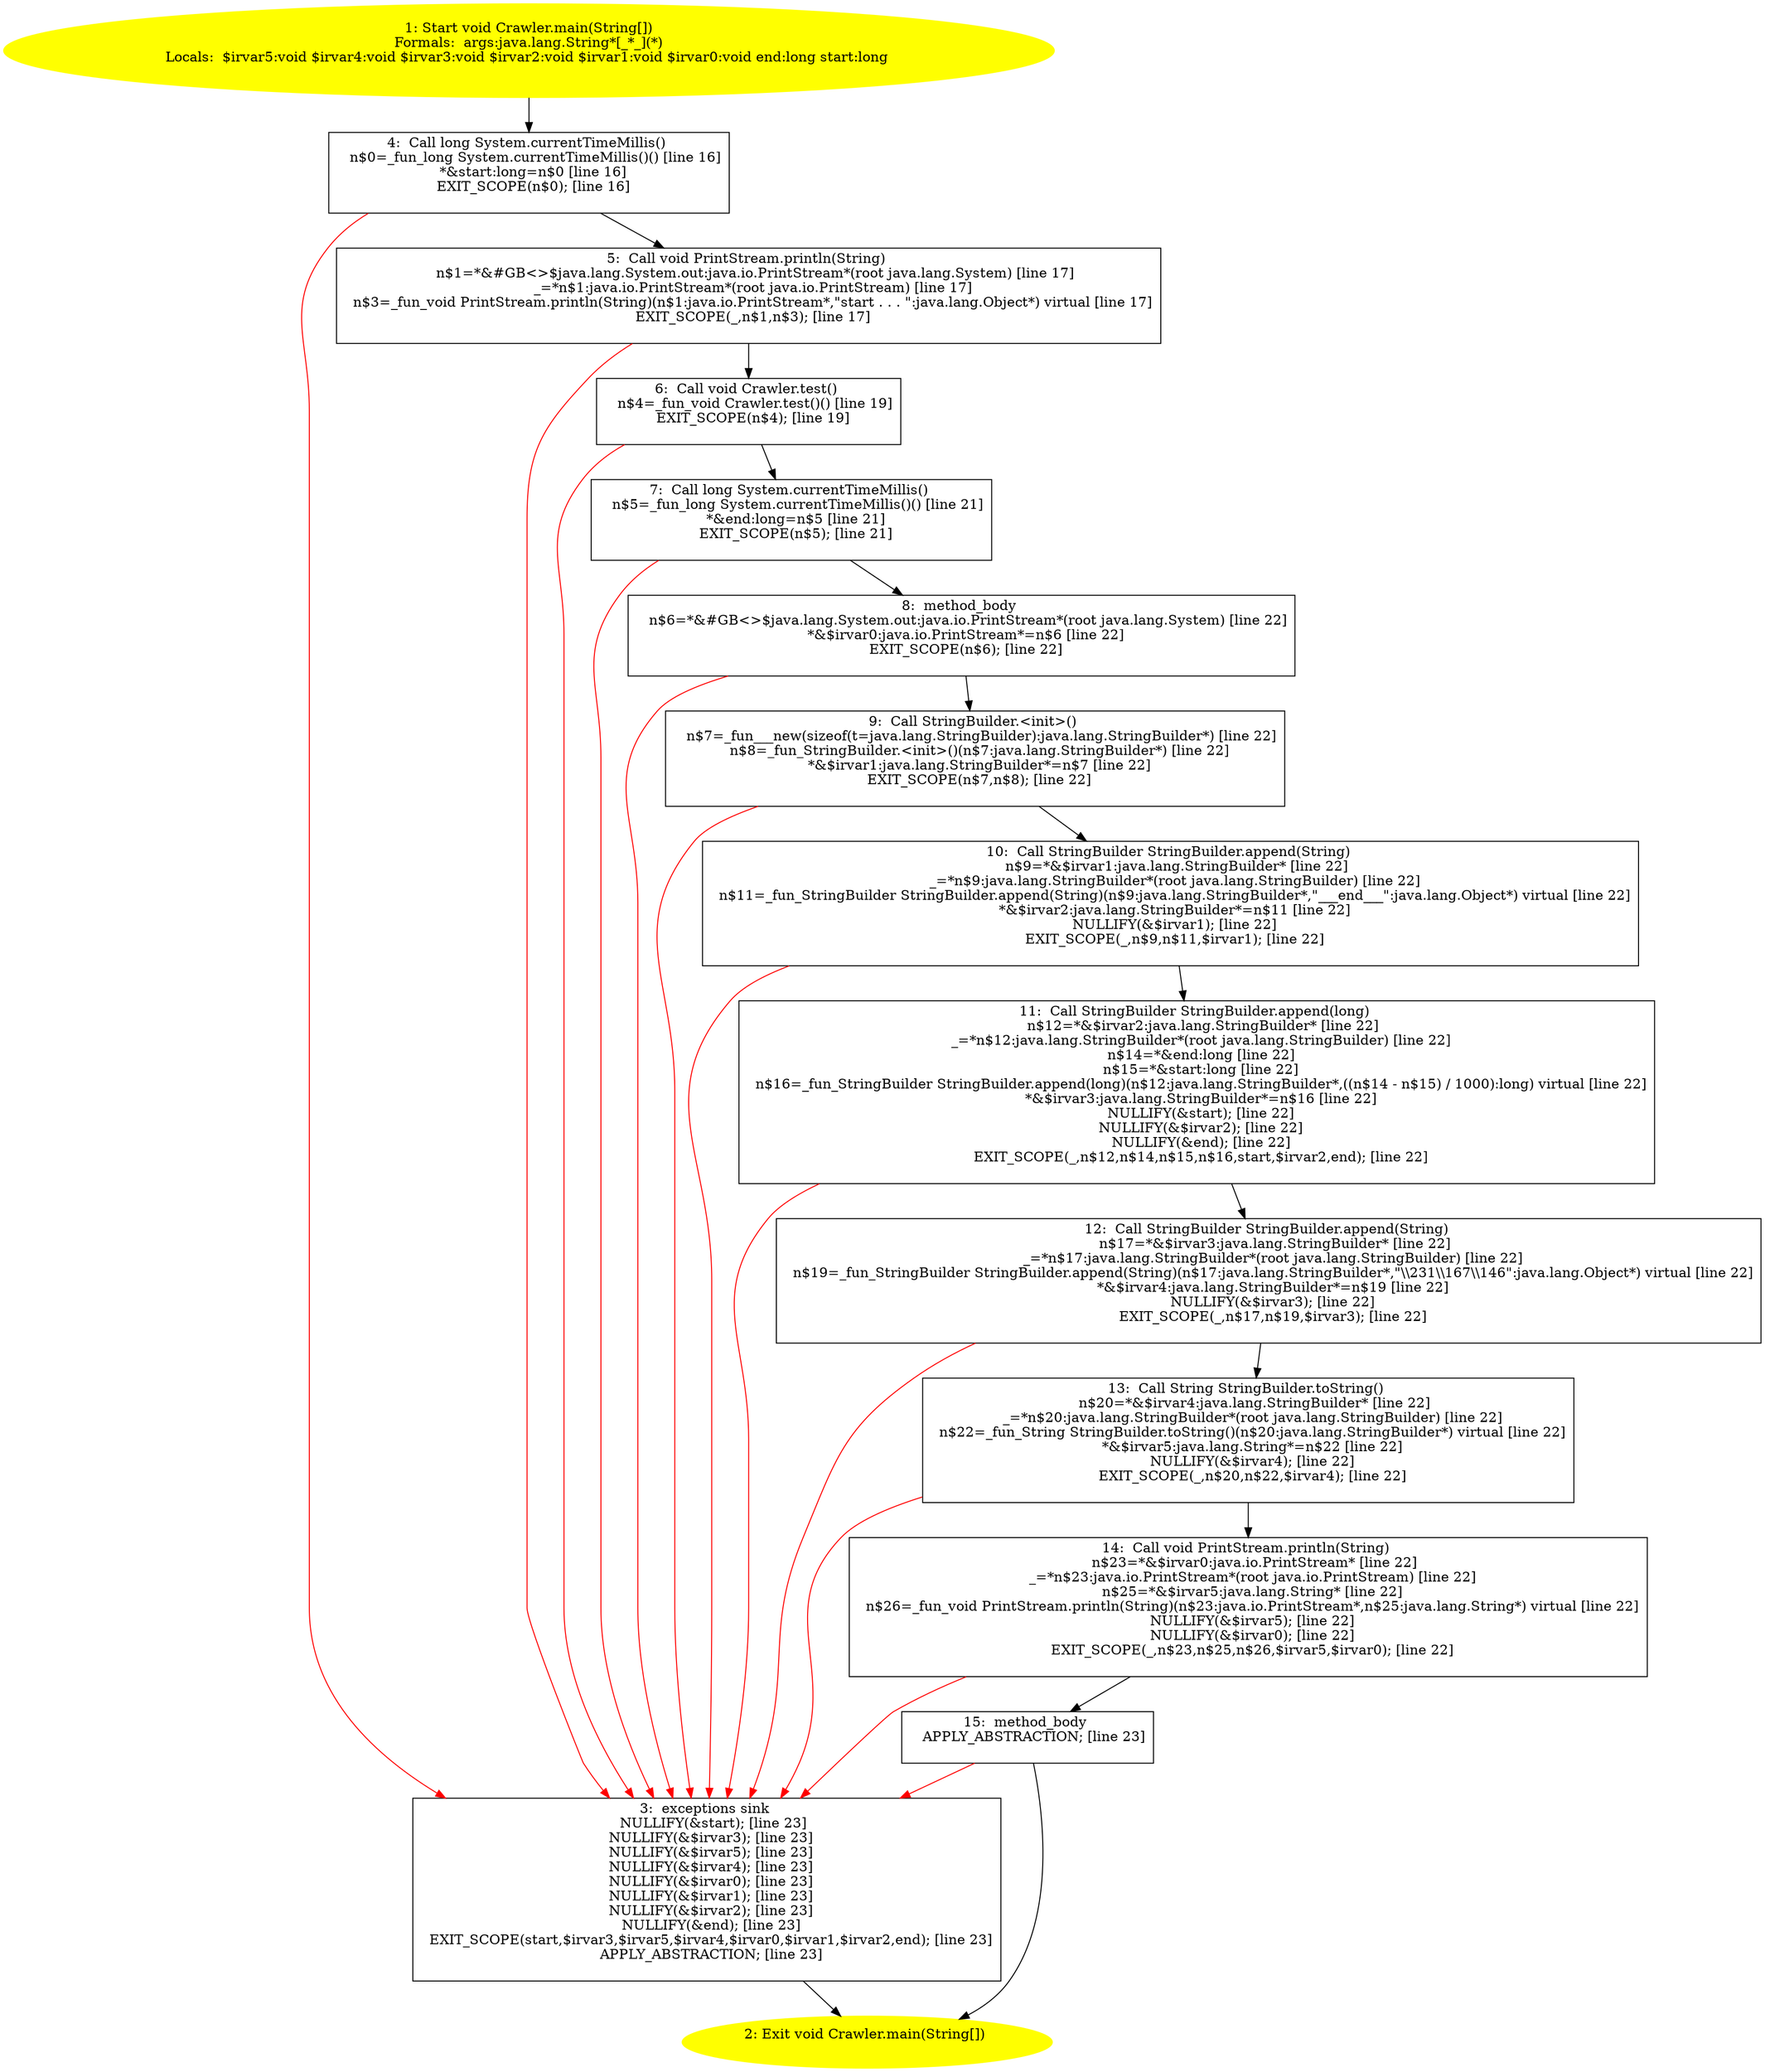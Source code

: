 /* @generated */
digraph cfg {
"com.dulishuo.jituo.offer.Crawler.main(java.lang.String[]):void.dcc4db38571d0e42360d89c2d684b1b4_1" [label="1: Start void Crawler.main(String[])\nFormals:  args:java.lang.String*[_*_](*)\nLocals:  $irvar5:void $irvar4:void $irvar3:void $irvar2:void $irvar1:void $irvar0:void end:long start:long \n  " color=yellow style=filled]
	

	 "com.dulishuo.jituo.offer.Crawler.main(java.lang.String[]):void.dcc4db38571d0e42360d89c2d684b1b4_1" -> "com.dulishuo.jituo.offer.Crawler.main(java.lang.String[]):void.dcc4db38571d0e42360d89c2d684b1b4_4" ;
"com.dulishuo.jituo.offer.Crawler.main(java.lang.String[]):void.dcc4db38571d0e42360d89c2d684b1b4_2" [label="2: Exit void Crawler.main(String[]) \n  " color=yellow style=filled]
	

"com.dulishuo.jituo.offer.Crawler.main(java.lang.String[]):void.dcc4db38571d0e42360d89c2d684b1b4_3" [label="3:  exceptions sink \n   NULLIFY(&start); [line 23]\n  NULLIFY(&$irvar3); [line 23]\n  NULLIFY(&$irvar5); [line 23]\n  NULLIFY(&$irvar4); [line 23]\n  NULLIFY(&$irvar0); [line 23]\n  NULLIFY(&$irvar1); [line 23]\n  NULLIFY(&$irvar2); [line 23]\n  NULLIFY(&end); [line 23]\n  EXIT_SCOPE(start,$irvar3,$irvar5,$irvar4,$irvar0,$irvar1,$irvar2,end); [line 23]\n  APPLY_ABSTRACTION; [line 23]\n " shape="box"]
	

	 "com.dulishuo.jituo.offer.Crawler.main(java.lang.String[]):void.dcc4db38571d0e42360d89c2d684b1b4_3" -> "com.dulishuo.jituo.offer.Crawler.main(java.lang.String[]):void.dcc4db38571d0e42360d89c2d684b1b4_2" ;
"com.dulishuo.jituo.offer.Crawler.main(java.lang.String[]):void.dcc4db38571d0e42360d89c2d684b1b4_4" [label="4:  Call long System.currentTimeMillis() \n   n$0=_fun_long System.currentTimeMillis()() [line 16]\n  *&start:long=n$0 [line 16]\n  EXIT_SCOPE(n$0); [line 16]\n " shape="box"]
	

	 "com.dulishuo.jituo.offer.Crawler.main(java.lang.String[]):void.dcc4db38571d0e42360d89c2d684b1b4_4" -> "com.dulishuo.jituo.offer.Crawler.main(java.lang.String[]):void.dcc4db38571d0e42360d89c2d684b1b4_5" ;
	 "com.dulishuo.jituo.offer.Crawler.main(java.lang.String[]):void.dcc4db38571d0e42360d89c2d684b1b4_4" -> "com.dulishuo.jituo.offer.Crawler.main(java.lang.String[]):void.dcc4db38571d0e42360d89c2d684b1b4_3" [color="red" ];
"com.dulishuo.jituo.offer.Crawler.main(java.lang.String[]):void.dcc4db38571d0e42360d89c2d684b1b4_5" [label="5:  Call void PrintStream.println(String) \n   n$1=*&#GB<>$java.lang.System.out:java.io.PrintStream*(root java.lang.System) [line 17]\n  _=*n$1:java.io.PrintStream*(root java.io.PrintStream) [line 17]\n  n$3=_fun_void PrintStream.println(String)(n$1:java.io.PrintStream*,\"start . . . \":java.lang.Object*) virtual [line 17]\n  EXIT_SCOPE(_,n$1,n$3); [line 17]\n " shape="box"]
	

	 "com.dulishuo.jituo.offer.Crawler.main(java.lang.String[]):void.dcc4db38571d0e42360d89c2d684b1b4_5" -> "com.dulishuo.jituo.offer.Crawler.main(java.lang.String[]):void.dcc4db38571d0e42360d89c2d684b1b4_6" ;
	 "com.dulishuo.jituo.offer.Crawler.main(java.lang.String[]):void.dcc4db38571d0e42360d89c2d684b1b4_5" -> "com.dulishuo.jituo.offer.Crawler.main(java.lang.String[]):void.dcc4db38571d0e42360d89c2d684b1b4_3" [color="red" ];
"com.dulishuo.jituo.offer.Crawler.main(java.lang.String[]):void.dcc4db38571d0e42360d89c2d684b1b4_6" [label="6:  Call void Crawler.test() \n   n$4=_fun_void Crawler.test()() [line 19]\n  EXIT_SCOPE(n$4); [line 19]\n " shape="box"]
	

	 "com.dulishuo.jituo.offer.Crawler.main(java.lang.String[]):void.dcc4db38571d0e42360d89c2d684b1b4_6" -> "com.dulishuo.jituo.offer.Crawler.main(java.lang.String[]):void.dcc4db38571d0e42360d89c2d684b1b4_7" ;
	 "com.dulishuo.jituo.offer.Crawler.main(java.lang.String[]):void.dcc4db38571d0e42360d89c2d684b1b4_6" -> "com.dulishuo.jituo.offer.Crawler.main(java.lang.String[]):void.dcc4db38571d0e42360d89c2d684b1b4_3" [color="red" ];
"com.dulishuo.jituo.offer.Crawler.main(java.lang.String[]):void.dcc4db38571d0e42360d89c2d684b1b4_7" [label="7:  Call long System.currentTimeMillis() \n   n$5=_fun_long System.currentTimeMillis()() [line 21]\n  *&end:long=n$5 [line 21]\n  EXIT_SCOPE(n$5); [line 21]\n " shape="box"]
	

	 "com.dulishuo.jituo.offer.Crawler.main(java.lang.String[]):void.dcc4db38571d0e42360d89c2d684b1b4_7" -> "com.dulishuo.jituo.offer.Crawler.main(java.lang.String[]):void.dcc4db38571d0e42360d89c2d684b1b4_8" ;
	 "com.dulishuo.jituo.offer.Crawler.main(java.lang.String[]):void.dcc4db38571d0e42360d89c2d684b1b4_7" -> "com.dulishuo.jituo.offer.Crawler.main(java.lang.String[]):void.dcc4db38571d0e42360d89c2d684b1b4_3" [color="red" ];
"com.dulishuo.jituo.offer.Crawler.main(java.lang.String[]):void.dcc4db38571d0e42360d89c2d684b1b4_8" [label="8:  method_body \n   n$6=*&#GB<>$java.lang.System.out:java.io.PrintStream*(root java.lang.System) [line 22]\n  *&$irvar0:java.io.PrintStream*=n$6 [line 22]\n  EXIT_SCOPE(n$6); [line 22]\n " shape="box"]
	

	 "com.dulishuo.jituo.offer.Crawler.main(java.lang.String[]):void.dcc4db38571d0e42360d89c2d684b1b4_8" -> "com.dulishuo.jituo.offer.Crawler.main(java.lang.String[]):void.dcc4db38571d0e42360d89c2d684b1b4_9" ;
	 "com.dulishuo.jituo.offer.Crawler.main(java.lang.String[]):void.dcc4db38571d0e42360d89c2d684b1b4_8" -> "com.dulishuo.jituo.offer.Crawler.main(java.lang.String[]):void.dcc4db38571d0e42360d89c2d684b1b4_3" [color="red" ];
"com.dulishuo.jituo.offer.Crawler.main(java.lang.String[]):void.dcc4db38571d0e42360d89c2d684b1b4_9" [label="9:  Call StringBuilder.<init>() \n   n$7=_fun___new(sizeof(t=java.lang.StringBuilder):java.lang.StringBuilder*) [line 22]\n  n$8=_fun_StringBuilder.<init>()(n$7:java.lang.StringBuilder*) [line 22]\n  *&$irvar1:java.lang.StringBuilder*=n$7 [line 22]\n  EXIT_SCOPE(n$7,n$8); [line 22]\n " shape="box"]
	

	 "com.dulishuo.jituo.offer.Crawler.main(java.lang.String[]):void.dcc4db38571d0e42360d89c2d684b1b4_9" -> "com.dulishuo.jituo.offer.Crawler.main(java.lang.String[]):void.dcc4db38571d0e42360d89c2d684b1b4_10" ;
	 "com.dulishuo.jituo.offer.Crawler.main(java.lang.String[]):void.dcc4db38571d0e42360d89c2d684b1b4_9" -> "com.dulishuo.jituo.offer.Crawler.main(java.lang.String[]):void.dcc4db38571d0e42360d89c2d684b1b4_3" [color="red" ];
"com.dulishuo.jituo.offer.Crawler.main(java.lang.String[]):void.dcc4db38571d0e42360d89c2d684b1b4_10" [label="10:  Call StringBuilder StringBuilder.append(String) \n   n$9=*&$irvar1:java.lang.StringBuilder* [line 22]\n  _=*n$9:java.lang.StringBuilder*(root java.lang.StringBuilder) [line 22]\n  n$11=_fun_StringBuilder StringBuilder.append(String)(n$9:java.lang.StringBuilder*,\"___end___\":java.lang.Object*) virtual [line 22]\n  *&$irvar2:java.lang.StringBuilder*=n$11 [line 22]\n  NULLIFY(&$irvar1); [line 22]\n  EXIT_SCOPE(_,n$9,n$11,$irvar1); [line 22]\n " shape="box"]
	

	 "com.dulishuo.jituo.offer.Crawler.main(java.lang.String[]):void.dcc4db38571d0e42360d89c2d684b1b4_10" -> "com.dulishuo.jituo.offer.Crawler.main(java.lang.String[]):void.dcc4db38571d0e42360d89c2d684b1b4_11" ;
	 "com.dulishuo.jituo.offer.Crawler.main(java.lang.String[]):void.dcc4db38571d0e42360d89c2d684b1b4_10" -> "com.dulishuo.jituo.offer.Crawler.main(java.lang.String[]):void.dcc4db38571d0e42360d89c2d684b1b4_3" [color="red" ];
"com.dulishuo.jituo.offer.Crawler.main(java.lang.String[]):void.dcc4db38571d0e42360d89c2d684b1b4_11" [label="11:  Call StringBuilder StringBuilder.append(long) \n   n$12=*&$irvar2:java.lang.StringBuilder* [line 22]\n  _=*n$12:java.lang.StringBuilder*(root java.lang.StringBuilder) [line 22]\n  n$14=*&end:long [line 22]\n  n$15=*&start:long [line 22]\n  n$16=_fun_StringBuilder StringBuilder.append(long)(n$12:java.lang.StringBuilder*,((n$14 - n$15) / 1000):long) virtual [line 22]\n  *&$irvar3:java.lang.StringBuilder*=n$16 [line 22]\n  NULLIFY(&start); [line 22]\n  NULLIFY(&$irvar2); [line 22]\n  NULLIFY(&end); [line 22]\n  EXIT_SCOPE(_,n$12,n$14,n$15,n$16,start,$irvar2,end); [line 22]\n " shape="box"]
	

	 "com.dulishuo.jituo.offer.Crawler.main(java.lang.String[]):void.dcc4db38571d0e42360d89c2d684b1b4_11" -> "com.dulishuo.jituo.offer.Crawler.main(java.lang.String[]):void.dcc4db38571d0e42360d89c2d684b1b4_12" ;
	 "com.dulishuo.jituo.offer.Crawler.main(java.lang.String[]):void.dcc4db38571d0e42360d89c2d684b1b4_11" -> "com.dulishuo.jituo.offer.Crawler.main(java.lang.String[]):void.dcc4db38571d0e42360d89c2d684b1b4_3" [color="red" ];
"com.dulishuo.jituo.offer.Crawler.main(java.lang.String[]):void.dcc4db38571d0e42360d89c2d684b1b4_12" [label="12:  Call StringBuilder StringBuilder.append(String) \n   n$17=*&$irvar3:java.lang.StringBuilder* [line 22]\n  _=*n$17:java.lang.StringBuilder*(root java.lang.StringBuilder) [line 22]\n  n$19=_fun_StringBuilder StringBuilder.append(String)(n$17:java.lang.StringBuilder*,\"\\\\231\\\\167\\\\146\":java.lang.Object*) virtual [line 22]\n  *&$irvar4:java.lang.StringBuilder*=n$19 [line 22]\n  NULLIFY(&$irvar3); [line 22]\n  EXIT_SCOPE(_,n$17,n$19,$irvar3); [line 22]\n " shape="box"]
	

	 "com.dulishuo.jituo.offer.Crawler.main(java.lang.String[]):void.dcc4db38571d0e42360d89c2d684b1b4_12" -> "com.dulishuo.jituo.offer.Crawler.main(java.lang.String[]):void.dcc4db38571d0e42360d89c2d684b1b4_13" ;
	 "com.dulishuo.jituo.offer.Crawler.main(java.lang.String[]):void.dcc4db38571d0e42360d89c2d684b1b4_12" -> "com.dulishuo.jituo.offer.Crawler.main(java.lang.String[]):void.dcc4db38571d0e42360d89c2d684b1b4_3" [color="red" ];
"com.dulishuo.jituo.offer.Crawler.main(java.lang.String[]):void.dcc4db38571d0e42360d89c2d684b1b4_13" [label="13:  Call String StringBuilder.toString() \n   n$20=*&$irvar4:java.lang.StringBuilder* [line 22]\n  _=*n$20:java.lang.StringBuilder*(root java.lang.StringBuilder) [line 22]\n  n$22=_fun_String StringBuilder.toString()(n$20:java.lang.StringBuilder*) virtual [line 22]\n  *&$irvar5:java.lang.String*=n$22 [line 22]\n  NULLIFY(&$irvar4); [line 22]\n  EXIT_SCOPE(_,n$20,n$22,$irvar4); [line 22]\n " shape="box"]
	

	 "com.dulishuo.jituo.offer.Crawler.main(java.lang.String[]):void.dcc4db38571d0e42360d89c2d684b1b4_13" -> "com.dulishuo.jituo.offer.Crawler.main(java.lang.String[]):void.dcc4db38571d0e42360d89c2d684b1b4_14" ;
	 "com.dulishuo.jituo.offer.Crawler.main(java.lang.String[]):void.dcc4db38571d0e42360d89c2d684b1b4_13" -> "com.dulishuo.jituo.offer.Crawler.main(java.lang.String[]):void.dcc4db38571d0e42360d89c2d684b1b4_3" [color="red" ];
"com.dulishuo.jituo.offer.Crawler.main(java.lang.String[]):void.dcc4db38571d0e42360d89c2d684b1b4_14" [label="14:  Call void PrintStream.println(String) \n   n$23=*&$irvar0:java.io.PrintStream* [line 22]\n  _=*n$23:java.io.PrintStream*(root java.io.PrintStream) [line 22]\n  n$25=*&$irvar5:java.lang.String* [line 22]\n  n$26=_fun_void PrintStream.println(String)(n$23:java.io.PrintStream*,n$25:java.lang.String*) virtual [line 22]\n  NULLIFY(&$irvar5); [line 22]\n  NULLIFY(&$irvar0); [line 22]\n  EXIT_SCOPE(_,n$23,n$25,n$26,$irvar5,$irvar0); [line 22]\n " shape="box"]
	

	 "com.dulishuo.jituo.offer.Crawler.main(java.lang.String[]):void.dcc4db38571d0e42360d89c2d684b1b4_14" -> "com.dulishuo.jituo.offer.Crawler.main(java.lang.String[]):void.dcc4db38571d0e42360d89c2d684b1b4_15" ;
	 "com.dulishuo.jituo.offer.Crawler.main(java.lang.String[]):void.dcc4db38571d0e42360d89c2d684b1b4_14" -> "com.dulishuo.jituo.offer.Crawler.main(java.lang.String[]):void.dcc4db38571d0e42360d89c2d684b1b4_3" [color="red" ];
"com.dulishuo.jituo.offer.Crawler.main(java.lang.String[]):void.dcc4db38571d0e42360d89c2d684b1b4_15" [label="15:  method_body \n   APPLY_ABSTRACTION; [line 23]\n " shape="box"]
	

	 "com.dulishuo.jituo.offer.Crawler.main(java.lang.String[]):void.dcc4db38571d0e42360d89c2d684b1b4_15" -> "com.dulishuo.jituo.offer.Crawler.main(java.lang.String[]):void.dcc4db38571d0e42360d89c2d684b1b4_2" ;
	 "com.dulishuo.jituo.offer.Crawler.main(java.lang.String[]):void.dcc4db38571d0e42360d89c2d684b1b4_15" -> "com.dulishuo.jituo.offer.Crawler.main(java.lang.String[]):void.dcc4db38571d0e42360d89c2d684b1b4_3" [color="red" ];
}
